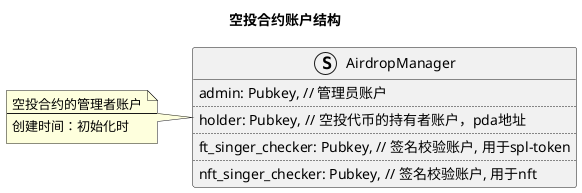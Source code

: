 @startuml 01.空投合约账户结构
  title 空投合约账户结构

  struct AirdropManager {
    admin: Pubkey, // 管理员账户
    ....
    holder: Pubkey, // 空投代币的持有者账户，pda地址
    ....
    ft_singer_checker: Pubkey, // 签名校验账户, 用于spl-token
    ....
    nft_singer_checker: Pubkey, // 签名校验账户, 用于nft
  }
  note left
    空投合约的管理者账户
    ----
    创建时间：初始化时
  end note

@enduml

'-------------------------------------------------------------

@startuml 02.业务流程
  title 业务流程-流程图

|#LightGreen|manage| 管理侧
|#LightBlue|user| 用户侧

|manage|
  start

  :获取空投合约的pda账户, holder 账户;

  :财务账户向 holder 账户转入对应的ft/nft;

  :转入时， holder 账户对应的token-account账户不存则，则创建;

|user|
  :拿到off-sign签名数据;

  :发起交易，申领空投;

@enduml

'-------------------------------------------------------------

